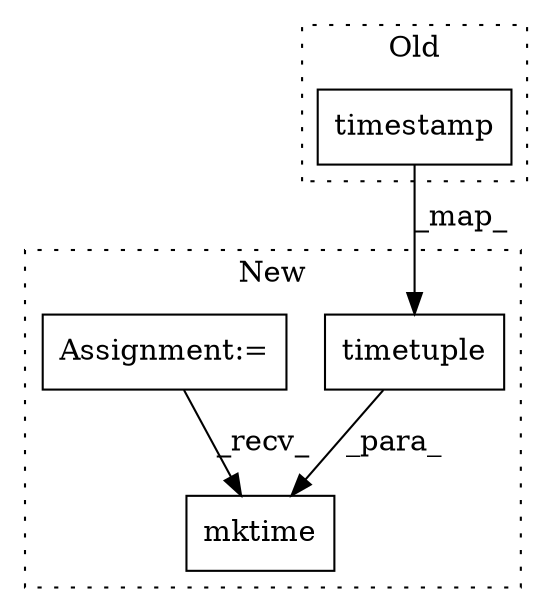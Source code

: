 digraph G {
subgraph cluster0 {
1 [label="timestamp" a="32" s="785" l="11" shape="box"];
label = "Old";
style="dotted";
}
subgraph cluster1 {
2 [label="timetuple" a="32" s="937" l="11" shape="box"];
3 [label="mktime" a="32" s="909,948" l="7,1" shape="box"];
4 [label="Assignment:=" a="7" s="379" l="4" shape="box"];
label = "New";
style="dotted";
}
1 -> 2 [label="_map_"];
2 -> 3 [label="_para_"];
4 -> 3 [label="_recv_"];
}